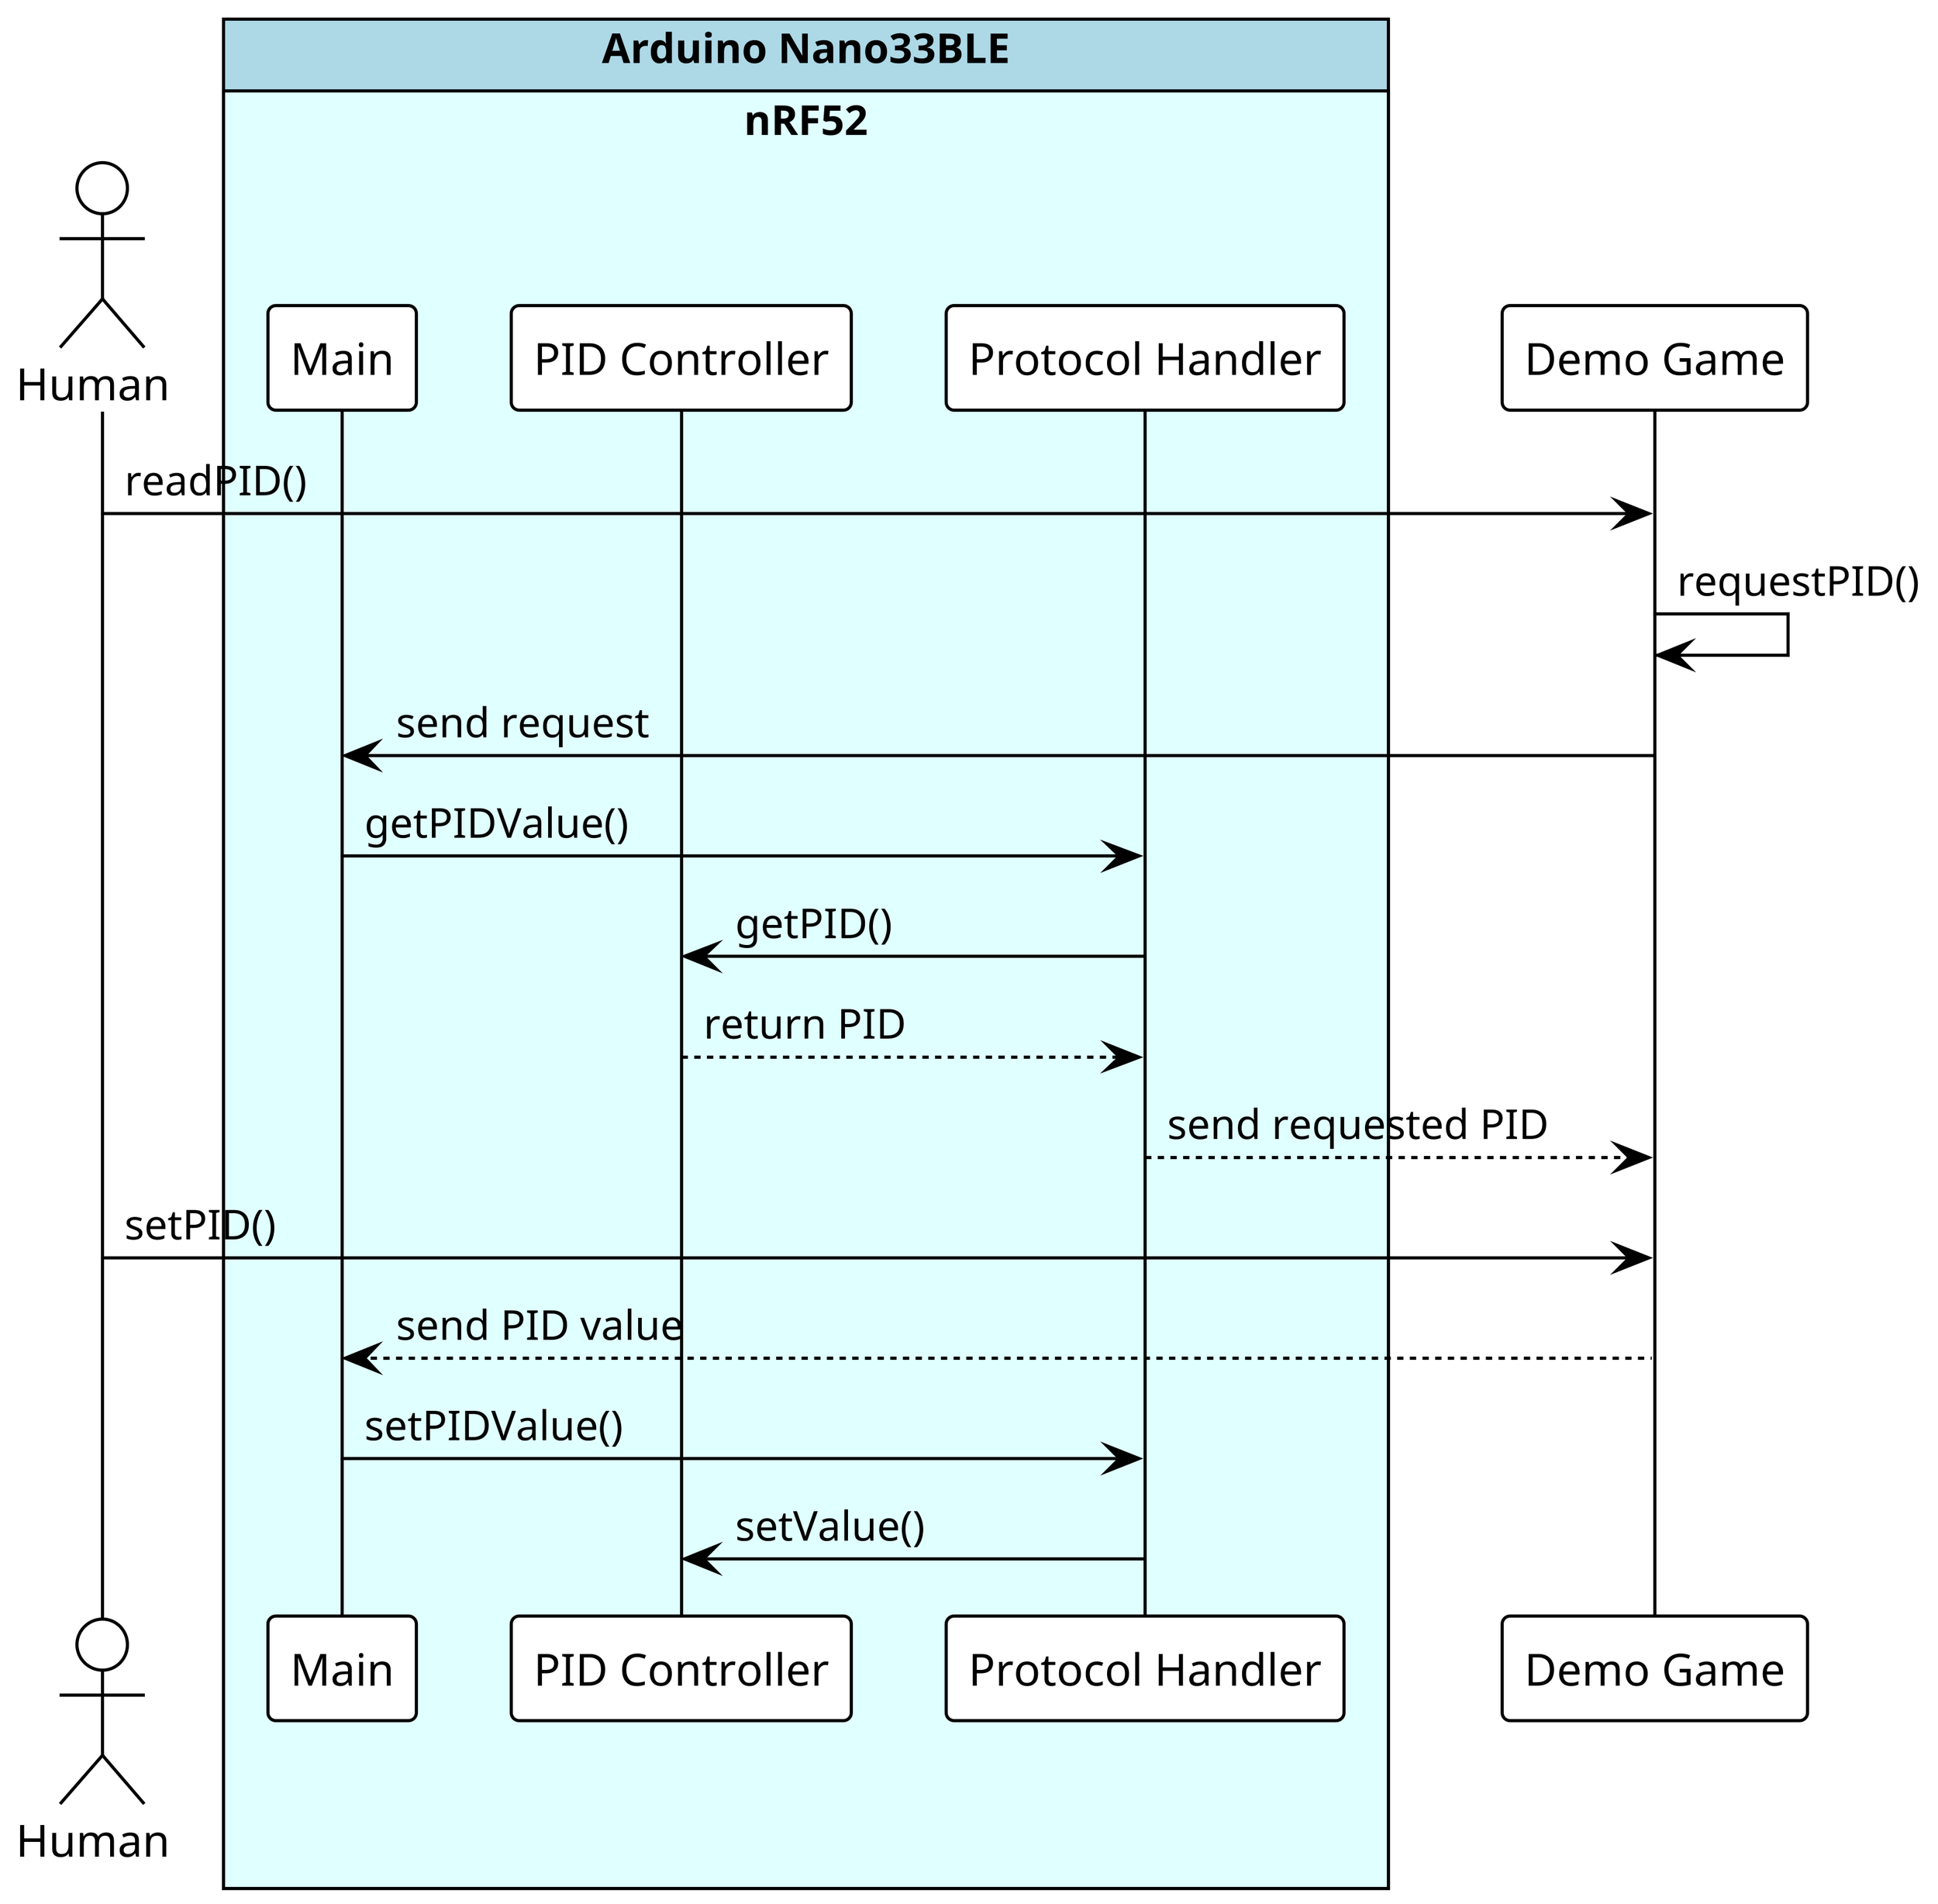 @startuml

!theme plain
skinparam dpi 500

!pragma teoz true
actor       "Human"             as client
box         "Arduino Nano33BLE" #LightBlue
box         "nRF52"             #LightCyan
participant "Main"              as main
participant "PID Controller"    as pid
participant "Protocol Handler"  as protocol
end box
end box
participant "Demo Game"         as game

'===========================
' readPID
'===========================
client -> game: readPID()
game -> game: requestPID()
game -> main: send request
main -> protocol: getPIDValue()
protocol -> pid: getPID()
pid --> protocol: return PID
protocol --> game: send requested PID

'===========================
' setPID
'===========================
client -> game: setPID()
game --> main: send PID value
main -> protocol: setPIDValue()
protocol -> pid: setValue()
@enduml